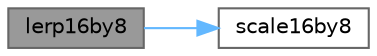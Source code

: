 digraph "lerp16by8"
{
 // LATEX_PDF_SIZE
  bgcolor="transparent";
  edge [fontname=Helvetica,fontsize=10,labelfontname=Helvetica,labelfontsize=10];
  node [fontname=Helvetica,fontsize=10,shape=box,height=0.2,width=0.4];
  rankdir="LR";
  Node1 [id="Node000001",label="lerp16by8",height=0.2,width=0.4,color="gray40", fillcolor="grey60", style="filled", fontcolor="black",tooltip="Linear interpolation between two unsigned 16-bit values, with 8-bit fraction."];
  Node1 -> Node2 [id="edge1_Node000001_Node000002",color="steelblue1",style="solid",tooltip=" "];
  Node2 [id="Node000002",label="scale16by8",height=0.2,width=0.4,color="grey40", fillcolor="white", style="filled",URL="$d0/da8/group___scaling.html#gaa51d5b048c2a4a20a00bddcdc257daaf",tooltip="Scale a 16-bit unsigned value by an 8-bit value, which is treated as the numerator of a fraction whos..."];
}
